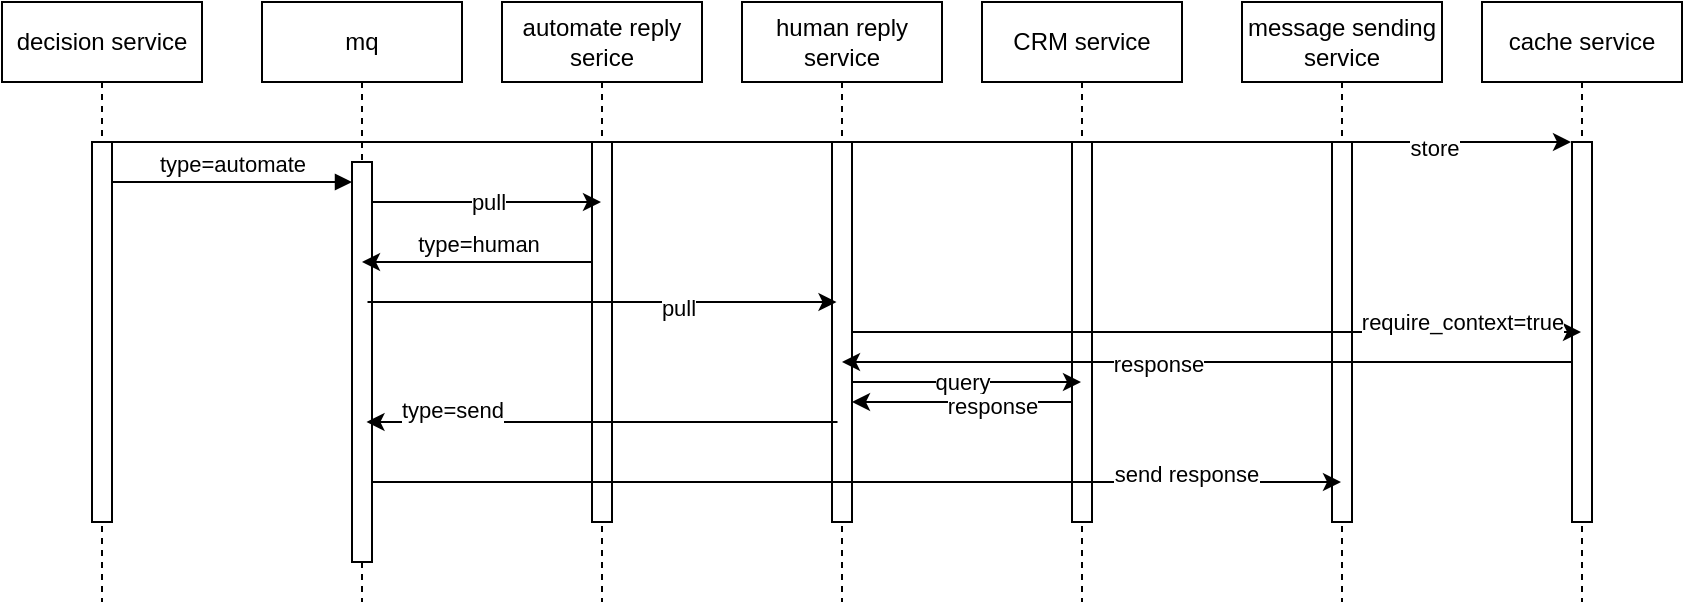 <mxfile version="21.6.9" type="device">
  <diagram name="Page-1" id="2YBvvXClWsGukQMizWep">
    <mxGraphModel dx="954" dy="553" grid="1" gridSize="10" guides="1" tooltips="1" connect="1" arrows="1" fold="1" page="1" pageScale="1" pageWidth="850" pageHeight="1100" math="0" shadow="0">
      <root>
        <mxCell id="0" />
        <mxCell id="1" parent="0" />
        <mxCell id="aM9ryv3xv72pqoxQDRHE-1" value="decision service" style="shape=umlLifeline;perimeter=lifelinePerimeter;whiteSpace=wrap;html=1;container=0;dropTarget=0;collapsible=0;recursiveResize=0;outlineConnect=0;portConstraint=eastwest;newEdgeStyle={&quot;edgeStyle&quot;:&quot;elbowEdgeStyle&quot;,&quot;elbow&quot;:&quot;vertical&quot;,&quot;curved&quot;:0,&quot;rounded&quot;:0};" parent="1" vertex="1">
          <mxGeometry x="40" y="40" width="100" height="300" as="geometry" />
        </mxCell>
        <mxCell id="aM9ryv3xv72pqoxQDRHE-2" value="" style="html=1;points=[];perimeter=orthogonalPerimeter;outlineConnect=0;targetShapes=umlLifeline;portConstraint=eastwest;newEdgeStyle={&quot;edgeStyle&quot;:&quot;elbowEdgeStyle&quot;,&quot;elbow&quot;:&quot;vertical&quot;,&quot;curved&quot;:0,&quot;rounded&quot;:0};" parent="aM9ryv3xv72pqoxQDRHE-1" vertex="1">
          <mxGeometry x="45" y="70" width="10" height="190" as="geometry" />
        </mxCell>
        <mxCell id="aM9ryv3xv72pqoxQDRHE-5" value="mq" style="shape=umlLifeline;perimeter=lifelinePerimeter;whiteSpace=wrap;html=1;container=0;dropTarget=0;collapsible=0;recursiveResize=0;outlineConnect=0;portConstraint=eastwest;newEdgeStyle={&quot;edgeStyle&quot;:&quot;elbowEdgeStyle&quot;,&quot;elbow&quot;:&quot;vertical&quot;,&quot;curved&quot;:0,&quot;rounded&quot;:0};" parent="1" vertex="1">
          <mxGeometry x="170" y="40" width="100" height="300" as="geometry" />
        </mxCell>
        <mxCell id="aM9ryv3xv72pqoxQDRHE-6" value="" style="html=1;points=[];perimeter=orthogonalPerimeter;outlineConnect=0;targetShapes=umlLifeline;portConstraint=eastwest;newEdgeStyle={&quot;edgeStyle&quot;:&quot;elbowEdgeStyle&quot;,&quot;elbow&quot;:&quot;vertical&quot;,&quot;curved&quot;:0,&quot;rounded&quot;:0};" parent="aM9ryv3xv72pqoxQDRHE-5" vertex="1">
          <mxGeometry x="45" y="80" width="10" height="200" as="geometry" />
        </mxCell>
        <mxCell id="aM9ryv3xv72pqoxQDRHE-7" value="type=automate" style="html=1;verticalAlign=bottom;endArrow=block;edgeStyle=elbowEdgeStyle;elbow=vertical;curved=0;rounded=0;" parent="1" source="aM9ryv3xv72pqoxQDRHE-2" target="aM9ryv3xv72pqoxQDRHE-6" edge="1">
          <mxGeometry relative="1" as="geometry">
            <mxPoint x="195" y="130" as="sourcePoint" />
            <Array as="points">
              <mxPoint x="170" y="130" />
            </Array>
            <mxPoint as="offset" />
          </mxGeometry>
        </mxCell>
        <mxCell id="3WUqvK3m_FFzQNnmVrUd-1" value="automate reply serice" style="shape=umlLifeline;perimeter=lifelinePerimeter;whiteSpace=wrap;html=1;container=0;dropTarget=0;collapsible=0;recursiveResize=0;outlineConnect=0;portConstraint=eastwest;newEdgeStyle={&quot;edgeStyle&quot;:&quot;elbowEdgeStyle&quot;,&quot;elbow&quot;:&quot;vertical&quot;,&quot;curved&quot;:0,&quot;rounded&quot;:0};" vertex="1" parent="1">
          <mxGeometry x="290" y="40" width="100" height="300" as="geometry" />
        </mxCell>
        <mxCell id="3WUqvK3m_FFzQNnmVrUd-2" value="" style="html=1;points=[];perimeter=orthogonalPerimeter;outlineConnect=0;targetShapes=umlLifeline;portConstraint=eastwest;newEdgeStyle={&quot;edgeStyle&quot;:&quot;elbowEdgeStyle&quot;,&quot;elbow&quot;:&quot;vertical&quot;,&quot;curved&quot;:0,&quot;rounded&quot;:0};" vertex="1" parent="3WUqvK3m_FFzQNnmVrUd-1">
          <mxGeometry x="45" y="70" width="10" height="190" as="geometry" />
        </mxCell>
        <mxCell id="3WUqvK3m_FFzQNnmVrUd-5" value="pull" style="edgeStyle=elbowEdgeStyle;rounded=0;orthogonalLoop=1;jettySize=auto;html=1;elbow=horizontal;curved=0;" edge="1" parent="1">
          <mxGeometry relative="1" as="geometry">
            <mxPoint x="225" y="140" as="sourcePoint" />
            <mxPoint x="339.5" y="140" as="targetPoint" />
          </mxGeometry>
        </mxCell>
        <mxCell id="3WUqvK3m_FFzQNnmVrUd-6" value="type=human" style="edgeStyle=elbowEdgeStyle;rounded=0;orthogonalLoop=1;jettySize=auto;html=1;elbow=horizontal;curved=0;verticalAlign=bottom;" edge="1" parent="1" source="3WUqvK3m_FFzQNnmVrUd-2" target="aM9ryv3xv72pqoxQDRHE-5">
          <mxGeometry relative="1" as="geometry">
            <Array as="points">
              <mxPoint x="280" y="170" />
            </Array>
          </mxGeometry>
        </mxCell>
        <mxCell id="3WUqvK3m_FFzQNnmVrUd-7" value="human reply service" style="shape=umlLifeline;perimeter=lifelinePerimeter;whiteSpace=wrap;html=1;container=0;dropTarget=0;collapsible=0;recursiveResize=0;outlineConnect=0;portConstraint=eastwest;newEdgeStyle={&quot;edgeStyle&quot;:&quot;elbowEdgeStyle&quot;,&quot;elbow&quot;:&quot;vertical&quot;,&quot;curved&quot;:0,&quot;rounded&quot;:0};" vertex="1" parent="1">
          <mxGeometry x="410" y="40" width="100" height="300" as="geometry" />
        </mxCell>
        <mxCell id="3WUqvK3m_FFzQNnmVrUd-8" value="" style="html=1;points=[];perimeter=orthogonalPerimeter;outlineConnect=0;targetShapes=umlLifeline;portConstraint=eastwest;newEdgeStyle={&quot;edgeStyle&quot;:&quot;elbowEdgeStyle&quot;,&quot;elbow&quot;:&quot;vertical&quot;,&quot;curved&quot;:0,&quot;rounded&quot;:0};" vertex="1" parent="3WUqvK3m_FFzQNnmVrUd-7">
          <mxGeometry x="45" y="70" width="10" height="190" as="geometry" />
        </mxCell>
        <mxCell id="3WUqvK3m_FFzQNnmVrUd-11" style="edgeStyle=elbowEdgeStyle;rounded=0;orthogonalLoop=1;jettySize=auto;html=1;elbow=vertical;curved=0;verticalAlign=middle;" edge="1" parent="1">
          <mxGeometry relative="1" as="geometry">
            <mxPoint x="222.75" y="190" as="sourcePoint" />
            <mxPoint x="457.25" y="190" as="targetPoint" />
          </mxGeometry>
        </mxCell>
        <mxCell id="3WUqvK3m_FFzQNnmVrUd-12" value="pull" style="edgeLabel;html=1;align=center;verticalAlign=middle;resizable=0;points=[];" vertex="1" connectable="0" parent="3WUqvK3m_FFzQNnmVrUd-11">
          <mxGeometry x="0.324" y="-3" relative="1" as="geometry">
            <mxPoint as="offset" />
          </mxGeometry>
        </mxCell>
        <mxCell id="3WUqvK3m_FFzQNnmVrUd-13" value="CRM service" style="shape=umlLifeline;perimeter=lifelinePerimeter;whiteSpace=wrap;html=1;container=0;dropTarget=0;collapsible=0;recursiveResize=0;outlineConnect=0;portConstraint=eastwest;newEdgeStyle={&quot;edgeStyle&quot;:&quot;elbowEdgeStyle&quot;,&quot;elbow&quot;:&quot;vertical&quot;,&quot;curved&quot;:0,&quot;rounded&quot;:0};" vertex="1" parent="1">
          <mxGeometry x="530" y="40" width="100" height="300" as="geometry" />
        </mxCell>
        <mxCell id="3WUqvK3m_FFzQNnmVrUd-14" value="" style="html=1;points=[];perimeter=orthogonalPerimeter;outlineConnect=0;targetShapes=umlLifeline;portConstraint=eastwest;newEdgeStyle={&quot;edgeStyle&quot;:&quot;elbowEdgeStyle&quot;,&quot;elbow&quot;:&quot;vertical&quot;,&quot;curved&quot;:0,&quot;rounded&quot;:0};" vertex="1" parent="3WUqvK3m_FFzQNnmVrUd-13">
          <mxGeometry x="45" y="70" width="10" height="190" as="geometry" />
        </mxCell>
        <mxCell id="3WUqvK3m_FFzQNnmVrUd-17" style="edgeStyle=elbowEdgeStyle;rounded=0;orthogonalLoop=1;jettySize=auto;html=1;elbow=vertical;curved=0;" edge="1" parent="1" source="3WUqvK3m_FFzQNnmVrUd-8" target="3WUqvK3m_FFzQNnmVrUd-13">
          <mxGeometry relative="1" as="geometry">
            <Array as="points">
              <mxPoint x="500" y="230" />
            </Array>
          </mxGeometry>
        </mxCell>
        <mxCell id="3WUqvK3m_FFzQNnmVrUd-18" value="query" style="edgeLabel;html=1;align=center;verticalAlign=middle;resizable=0;points=[];" vertex="1" connectable="0" parent="3WUqvK3m_FFzQNnmVrUd-17">
          <mxGeometry x="-0.039" y="-2" relative="1" as="geometry">
            <mxPoint y="-2" as="offset" />
          </mxGeometry>
        </mxCell>
        <mxCell id="3WUqvK3m_FFzQNnmVrUd-19" style="edgeStyle=elbowEdgeStyle;rounded=0;orthogonalLoop=1;jettySize=auto;html=1;elbow=horizontal;curved=0;" edge="1" parent="1" source="3WUqvK3m_FFzQNnmVrUd-14" target="3WUqvK3m_FFzQNnmVrUd-8">
          <mxGeometry relative="1" as="geometry">
            <Array as="points">
              <mxPoint x="520" y="240" />
            </Array>
          </mxGeometry>
        </mxCell>
        <mxCell id="3WUqvK3m_FFzQNnmVrUd-20" value="response" style="edgeLabel;html=1;align=center;verticalAlign=middle;resizable=0;points=[];" vertex="1" connectable="0" parent="3WUqvK3m_FFzQNnmVrUd-19">
          <mxGeometry x="-0.273" y="2" relative="1" as="geometry">
            <mxPoint as="offset" />
          </mxGeometry>
        </mxCell>
        <mxCell id="3WUqvK3m_FFzQNnmVrUd-21" style="edgeStyle=elbowEdgeStyle;rounded=0;orthogonalLoop=1;jettySize=auto;html=1;elbow=vertical;curved=0;" edge="1" parent="1">
          <mxGeometry relative="1" as="geometry">
            <mxPoint x="457.75" y="250" as="sourcePoint" />
            <mxPoint x="222.25" y="250" as="targetPoint" />
          </mxGeometry>
        </mxCell>
        <mxCell id="3WUqvK3m_FFzQNnmVrUd-23" value="type=send" style="edgeLabel;html=1;align=center;verticalAlign=bottom;resizable=0;points=[];" vertex="1" connectable="0" parent="3WUqvK3m_FFzQNnmVrUd-21">
          <mxGeometry x="0.637" y="2" relative="1" as="geometry">
            <mxPoint as="offset" />
          </mxGeometry>
        </mxCell>
        <mxCell id="3WUqvK3m_FFzQNnmVrUd-24" value="message sending service" style="shape=umlLifeline;perimeter=lifelinePerimeter;whiteSpace=wrap;html=1;container=0;dropTarget=0;collapsible=0;recursiveResize=0;outlineConnect=0;portConstraint=eastwest;newEdgeStyle={&quot;edgeStyle&quot;:&quot;elbowEdgeStyle&quot;,&quot;elbow&quot;:&quot;vertical&quot;,&quot;curved&quot;:0,&quot;rounded&quot;:0};" vertex="1" parent="1">
          <mxGeometry x="660" y="40" width="100" height="300" as="geometry" />
        </mxCell>
        <mxCell id="3WUqvK3m_FFzQNnmVrUd-25" value="" style="html=1;points=[];perimeter=orthogonalPerimeter;outlineConnect=0;targetShapes=umlLifeline;portConstraint=eastwest;newEdgeStyle={&quot;edgeStyle&quot;:&quot;elbowEdgeStyle&quot;,&quot;elbow&quot;:&quot;vertical&quot;,&quot;curved&quot;:0,&quot;rounded&quot;:0};" vertex="1" parent="3WUqvK3m_FFzQNnmVrUd-24">
          <mxGeometry x="45" y="70" width="10" height="190" as="geometry" />
        </mxCell>
        <mxCell id="3WUqvK3m_FFzQNnmVrUd-28" style="edgeStyle=elbowEdgeStyle;rounded=0;orthogonalLoop=1;jettySize=auto;html=1;elbow=vertical;curved=0;" edge="1" parent="1" source="aM9ryv3xv72pqoxQDRHE-6" target="3WUqvK3m_FFzQNnmVrUd-24">
          <mxGeometry relative="1" as="geometry">
            <Array as="points">
              <mxPoint x="443" y="280" />
            </Array>
          </mxGeometry>
        </mxCell>
        <mxCell id="3WUqvK3m_FFzQNnmVrUd-29" value="send response" style="edgeLabel;html=1;align=center;verticalAlign=middle;resizable=0;points=[];" vertex="1" connectable="0" parent="3WUqvK3m_FFzQNnmVrUd-28">
          <mxGeometry x="0.68" y="4" relative="1" as="geometry">
            <mxPoint as="offset" />
          </mxGeometry>
        </mxCell>
        <mxCell id="3WUqvK3m_FFzQNnmVrUd-30" value="cache service" style="shape=umlLifeline;perimeter=lifelinePerimeter;whiteSpace=wrap;html=1;container=0;dropTarget=0;collapsible=0;recursiveResize=0;outlineConnect=0;portConstraint=eastwest;newEdgeStyle={&quot;edgeStyle&quot;:&quot;elbowEdgeStyle&quot;,&quot;elbow&quot;:&quot;vertical&quot;,&quot;curved&quot;:0,&quot;rounded&quot;:0};" vertex="1" parent="1">
          <mxGeometry x="780" y="40" width="100" height="300" as="geometry" />
        </mxCell>
        <mxCell id="3WUqvK3m_FFzQNnmVrUd-31" value="" style="html=1;points=[];perimeter=orthogonalPerimeter;outlineConnect=0;targetShapes=umlLifeline;portConstraint=eastwest;newEdgeStyle={&quot;edgeStyle&quot;:&quot;elbowEdgeStyle&quot;,&quot;elbow&quot;:&quot;vertical&quot;,&quot;curved&quot;:0,&quot;rounded&quot;:0};" vertex="1" parent="3WUqvK3m_FFzQNnmVrUd-30">
          <mxGeometry x="45" y="70" width="10" height="190" as="geometry" />
        </mxCell>
        <mxCell id="3WUqvK3m_FFzQNnmVrUd-34" style="edgeStyle=elbowEdgeStyle;rounded=0;orthogonalLoop=1;jettySize=auto;html=1;elbow=vertical;curved=0;" edge="1" parent="1">
          <mxGeometry relative="1" as="geometry">
            <mxPoint x="90" y="110" as="sourcePoint" />
            <mxPoint x="824.5" y="110" as="targetPoint" />
          </mxGeometry>
        </mxCell>
        <mxCell id="3WUqvK3m_FFzQNnmVrUd-35" value="store" style="edgeLabel;html=1;align=center;verticalAlign=middle;resizable=0;points=[];" vertex="1" connectable="0" parent="3WUqvK3m_FFzQNnmVrUd-34">
          <mxGeometry x="0.814" y="-3" relative="1" as="geometry">
            <mxPoint as="offset" />
          </mxGeometry>
        </mxCell>
        <mxCell id="3WUqvK3m_FFzQNnmVrUd-36" style="edgeStyle=elbowEdgeStyle;rounded=0;orthogonalLoop=1;jettySize=auto;html=1;elbow=vertical;curved=0;" edge="1" parent="1" source="3WUqvK3m_FFzQNnmVrUd-8" target="3WUqvK3m_FFzQNnmVrUd-30">
          <mxGeometry relative="1" as="geometry" />
        </mxCell>
        <mxCell id="3WUqvK3m_FFzQNnmVrUd-37" value="&lt;div&gt;require_context=true&lt;/div&gt;" style="edgeLabel;html=1;align=center;verticalAlign=middle;resizable=0;points=[];" vertex="1" connectable="0" parent="3WUqvK3m_FFzQNnmVrUd-36">
          <mxGeometry x="0.723" y="-2" relative="1" as="geometry">
            <mxPoint x="-9" y="-7" as="offset" />
          </mxGeometry>
        </mxCell>
        <mxCell id="3WUqvK3m_FFzQNnmVrUd-38" style="edgeStyle=elbowEdgeStyle;rounded=0;orthogonalLoop=1;jettySize=auto;html=1;elbow=horizontal;curved=0;" edge="1" parent="1" source="3WUqvK3m_FFzQNnmVrUd-31" target="3WUqvK3m_FFzQNnmVrUd-7">
          <mxGeometry relative="1" as="geometry">
            <Array as="points">
              <mxPoint x="668" y="220" />
            </Array>
          </mxGeometry>
        </mxCell>
        <mxCell id="3WUqvK3m_FFzQNnmVrUd-39" value="response" style="edgeLabel;html=1;align=center;verticalAlign=middle;resizable=0;points=[];" vertex="1" connectable="0" parent="3WUqvK3m_FFzQNnmVrUd-38">
          <mxGeometry x="0.133" y="1" relative="1" as="geometry">
            <mxPoint as="offset" />
          </mxGeometry>
        </mxCell>
      </root>
    </mxGraphModel>
  </diagram>
</mxfile>
